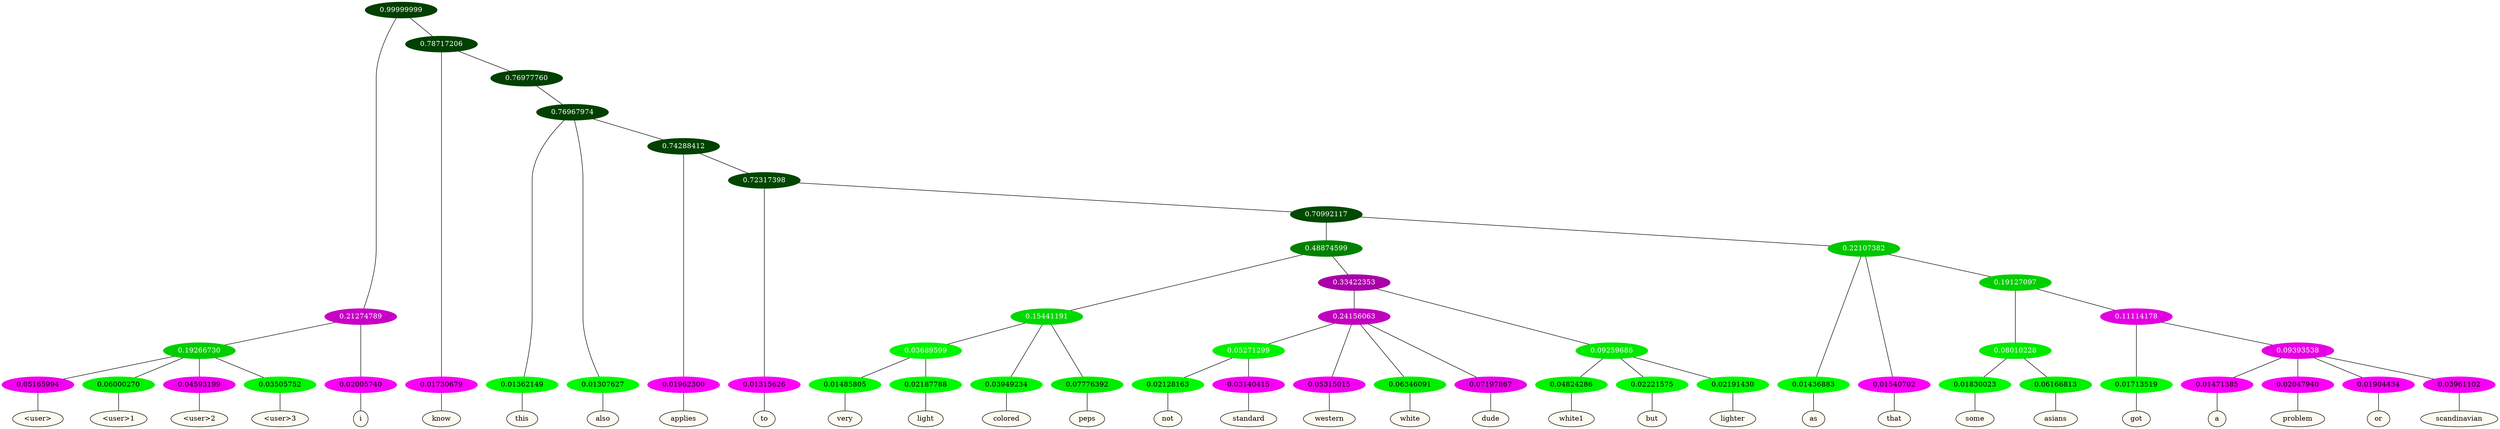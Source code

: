 graph {
	node [format=png height=0.15 nodesep=0.001 ordering=out overlap=prism overlap_scaling=0.01 ranksep=0.001 ratio=0.2 style=filled width=0.15]
	{
		rank=same
		a_w_7 [label="\<user\>" color=black fillcolor=floralwhite style="filled,solid"]
		a_w_8 [label="\<user\>1" color=black fillcolor=floralwhite style="filled,solid"]
		a_w_9 [label="\<user\>2" color=black fillcolor=floralwhite style="filled,solid"]
		a_w_10 [label="\<user\>3" color=black fillcolor=floralwhite style="filled,solid"]
		a_w_4 [label=i color=black fillcolor=floralwhite style="filled,solid"]
		a_w_5 [label=know color=black fillcolor=floralwhite style="filled,solid"]
		a_w_12 [label=this color=black fillcolor=floralwhite style="filled,solid"]
		a_w_13 [label=also color=black fillcolor=floralwhite style="filled,solid"]
		a_w_15 [label=applies color=black fillcolor=floralwhite style="filled,solid"]
		a_w_17 [label=to color=black fillcolor=floralwhite style="filled,solid"]
		a_w_33 [label=very color=black fillcolor=floralwhite style="filled,solid"]
		a_w_34 [label=light color=black fillcolor=floralwhite style="filled,solid"]
		a_w_27 [label=colored color=black fillcolor=floralwhite style="filled,solid"]
		a_w_28 [label=peps color=black fillcolor=floralwhite style="filled,solid"]
		a_w_46 [label=not color=black fillcolor=floralwhite style="filled,solid"]
		a_w_47 [label=standard color=black fillcolor=floralwhite style="filled,solid"]
		a_w_36 [label=western color=black fillcolor=floralwhite style="filled,solid"]
		a_w_37 [label=white color=black fillcolor=floralwhite style="filled,solid"]
		a_w_38 [label=dude color=black fillcolor=floralwhite style="filled,solid"]
		a_w_39 [label=white1 color=black fillcolor=floralwhite style="filled,solid"]
		a_w_40 [label=but color=black fillcolor=floralwhite style="filled,solid"]
		a_w_41 [label=lighter color=black fillcolor=floralwhite style="filled,solid"]
		a_w_23 [label=as color=black fillcolor=floralwhite style="filled,solid"]
		a_w_24 [label=that color=black fillcolor=floralwhite style="filled,solid"]
		a_w_42 [label=some color=black fillcolor=floralwhite style="filled,solid"]
		a_w_43 [label=asians color=black fillcolor=floralwhite style="filled,solid"]
		a_w_44 [label=got color=black fillcolor=floralwhite style="filled,solid"]
		a_w_48 [label=a color=black fillcolor=floralwhite style="filled,solid"]
		a_w_49 [label=problem color=black fillcolor=floralwhite style="filled,solid"]
		a_w_50 [label=or color=black fillcolor=floralwhite style="filled,solid"]
		a_w_51 [label=scandinavian color=black fillcolor=floralwhite style="filled,solid"]
	}
	a_n_7 -- a_w_7
	a_n_8 -- a_w_8
	a_n_9 -- a_w_9
	a_n_10 -- a_w_10
	a_n_4 -- a_w_4
	a_n_5 -- a_w_5
	a_n_12 -- a_w_12
	a_n_13 -- a_w_13
	a_n_15 -- a_w_15
	a_n_17 -- a_w_17
	a_n_33 -- a_w_33
	a_n_34 -- a_w_34
	a_n_27 -- a_w_27
	a_n_28 -- a_w_28
	a_n_46 -- a_w_46
	a_n_47 -- a_w_47
	a_n_36 -- a_w_36
	a_n_37 -- a_w_37
	a_n_38 -- a_w_38
	a_n_39 -- a_w_39
	a_n_40 -- a_w_40
	a_n_41 -- a_w_41
	a_n_23 -- a_w_23
	a_n_24 -- a_w_24
	a_n_42 -- a_w_42
	a_n_43 -- a_w_43
	a_n_44 -- a_w_44
	a_n_48 -- a_w_48
	a_n_49 -- a_w_49
	a_n_50 -- a_w_50
	a_n_51 -- a_w_51
	{
		rank=same
		a_n_7 [label=0.05165994 color="0.835 1.000 0.948" fontcolor=black]
		a_n_8 [label=0.06000270 color="0.334 1.000 0.940" fontcolor=black]
		a_n_9 [label=0.04593199 color="0.835 1.000 0.954" fontcolor=black]
		a_n_10 [label=0.03505752 color="0.334 1.000 0.965" fontcolor=black]
		a_n_4 [label=0.02005740 color="0.835 1.000 0.980" fontcolor=black]
		a_n_5 [label=0.01730679 color="0.835 1.000 0.983" fontcolor=black]
		a_n_12 [label=0.01362149 color="0.334 1.000 0.986" fontcolor=black]
		a_n_13 [label=0.01307627 color="0.334 1.000 0.987" fontcolor=black]
		a_n_15 [label=0.01962300 color="0.835 1.000 0.980" fontcolor=black]
		a_n_17 [label=0.01315626 color="0.835 1.000 0.987" fontcolor=black]
		a_n_33 [label=0.01485805 color="0.334 1.000 0.985" fontcolor=black]
		a_n_34 [label=0.02187788 color="0.334 1.000 0.978" fontcolor=black]
		a_n_27 [label=0.03949234 color="0.334 1.000 0.961" fontcolor=black]
		a_n_28 [label=0.07776392 color="0.334 1.000 0.922" fontcolor=black]
		a_n_46 [label=0.02128163 color="0.334 1.000 0.979" fontcolor=black]
		a_n_47 [label=0.03140415 color="0.835 1.000 0.969" fontcolor=black]
		a_n_36 [label=0.05315015 color="0.835 1.000 0.947" fontcolor=black]
		a_n_37 [label=0.06346091 color="0.334 1.000 0.937" fontcolor=black]
		a_n_38 [label=0.07197867 color="0.835 1.000 0.928" fontcolor=black]
		a_n_39 [label=0.04824286 color="0.334 1.000 0.952" fontcolor=black]
		a_n_40 [label=0.02221575 color="0.334 1.000 0.978" fontcolor=black]
		a_n_41 [label=0.02191430 color="0.334 1.000 0.978" fontcolor=black]
		a_n_23 [label=0.01436883 color="0.334 1.000 0.986" fontcolor=black]
		a_n_24 [label=0.01540702 color="0.835 1.000 0.985" fontcolor=black]
		a_n_42 [label=0.01830023 color="0.334 1.000 0.982" fontcolor=black]
		a_n_43 [label=0.06166813 color="0.334 1.000 0.938" fontcolor=black]
		a_n_44 [label=0.01713519 color="0.334 1.000 0.983" fontcolor=black]
		a_n_48 [label=0.01471385 color="0.835 1.000 0.985" fontcolor=black]
		a_n_49 [label=0.02047940 color="0.835 1.000 0.980" fontcolor=black]
		a_n_50 [label=0.01904434 color="0.835 1.000 0.981" fontcolor=black]
		a_n_51 [label=0.03961102 color="0.835 1.000 0.960" fontcolor=black]
	}
	a_n_0 [label=0.99999999 color="0.334 1.000 0.250" fontcolor=grey99]
	a_n_1 [label=0.21274789 color="0.835 1.000 0.787" fontcolor=grey99]
	a_n_0 -- a_n_1
	a_n_2 [label=0.78717206 color="0.334 1.000 0.250" fontcolor=grey99]
	a_n_0 -- a_n_2
	a_n_3 [label=0.19266730 color="0.334 1.000 0.807" fontcolor=grey99]
	a_n_1 -- a_n_3
	a_n_1 -- a_n_4
	a_n_2 -- a_n_5
	a_n_6 [label=0.76977760 color="0.334 1.000 0.250" fontcolor=grey99]
	a_n_2 -- a_n_6
	a_n_3 -- a_n_7
	a_n_3 -- a_n_8
	a_n_3 -- a_n_9
	a_n_3 -- a_n_10
	a_n_11 [label=0.76967974 color="0.334 1.000 0.250" fontcolor=grey99]
	a_n_6 -- a_n_11
	a_n_11 -- a_n_12
	a_n_11 -- a_n_13
	a_n_14 [label=0.74288412 color="0.334 1.000 0.257" fontcolor=grey99]
	a_n_11 -- a_n_14
	a_n_14 -- a_n_15
	a_n_16 [label=0.72317398 color="0.334 1.000 0.277" fontcolor=grey99]
	a_n_14 -- a_n_16
	a_n_16 -- a_n_17
	a_n_18 [label=0.70992117 color="0.334 1.000 0.290" fontcolor=grey99]
	a_n_16 -- a_n_18
	a_n_19 [label=0.48874599 color="0.334 1.000 0.511" fontcolor=grey99]
	a_n_18 -- a_n_19
	a_n_20 [label=0.22107382 color="0.334 1.000 0.779" fontcolor=grey99]
	a_n_18 -- a_n_20
	a_n_21 [label=0.15441191 color="0.334 1.000 0.846" fontcolor=grey99]
	a_n_19 -- a_n_21
	a_n_22 [label=0.33422353 color="0.835 1.000 0.666" fontcolor=grey99]
	a_n_19 -- a_n_22
	a_n_20 -- a_n_23
	a_n_20 -- a_n_24
	a_n_25 [label=0.19127097 color="0.334 1.000 0.809" fontcolor=grey99]
	a_n_20 -- a_n_25
	a_n_26 [label=0.03689599 color="0.334 1.000 0.963" fontcolor=grey99]
	a_n_21 -- a_n_26
	a_n_21 -- a_n_27
	a_n_21 -- a_n_28
	a_n_29 [label=0.24156063 color="0.835 1.000 0.758" fontcolor=grey99]
	a_n_22 -- a_n_29
	a_n_30 [label=0.09259686 color="0.334 1.000 0.907" fontcolor=grey99]
	a_n_22 -- a_n_30
	a_n_31 [label=0.08010228 color="0.334 1.000 0.920" fontcolor=grey99]
	a_n_25 -- a_n_31
	a_n_32 [label=0.11114178 color="0.835 1.000 0.889" fontcolor=grey99]
	a_n_25 -- a_n_32
	a_n_26 -- a_n_33
	a_n_26 -- a_n_34
	a_n_35 [label=0.05271299 color="0.334 1.000 0.947" fontcolor=grey99]
	a_n_29 -- a_n_35
	a_n_29 -- a_n_36
	a_n_29 -- a_n_37
	a_n_29 -- a_n_38
	a_n_30 -- a_n_39
	a_n_30 -- a_n_40
	a_n_30 -- a_n_41
	a_n_31 -- a_n_42
	a_n_31 -- a_n_43
	a_n_32 -- a_n_44
	a_n_45 [label=0.09393538 color="0.835 1.000 0.906" fontcolor=grey99]
	a_n_32 -- a_n_45
	a_n_35 -- a_n_46
	a_n_35 -- a_n_47
	a_n_45 -- a_n_48
	a_n_45 -- a_n_49
	a_n_45 -- a_n_50
	a_n_45 -- a_n_51
}
